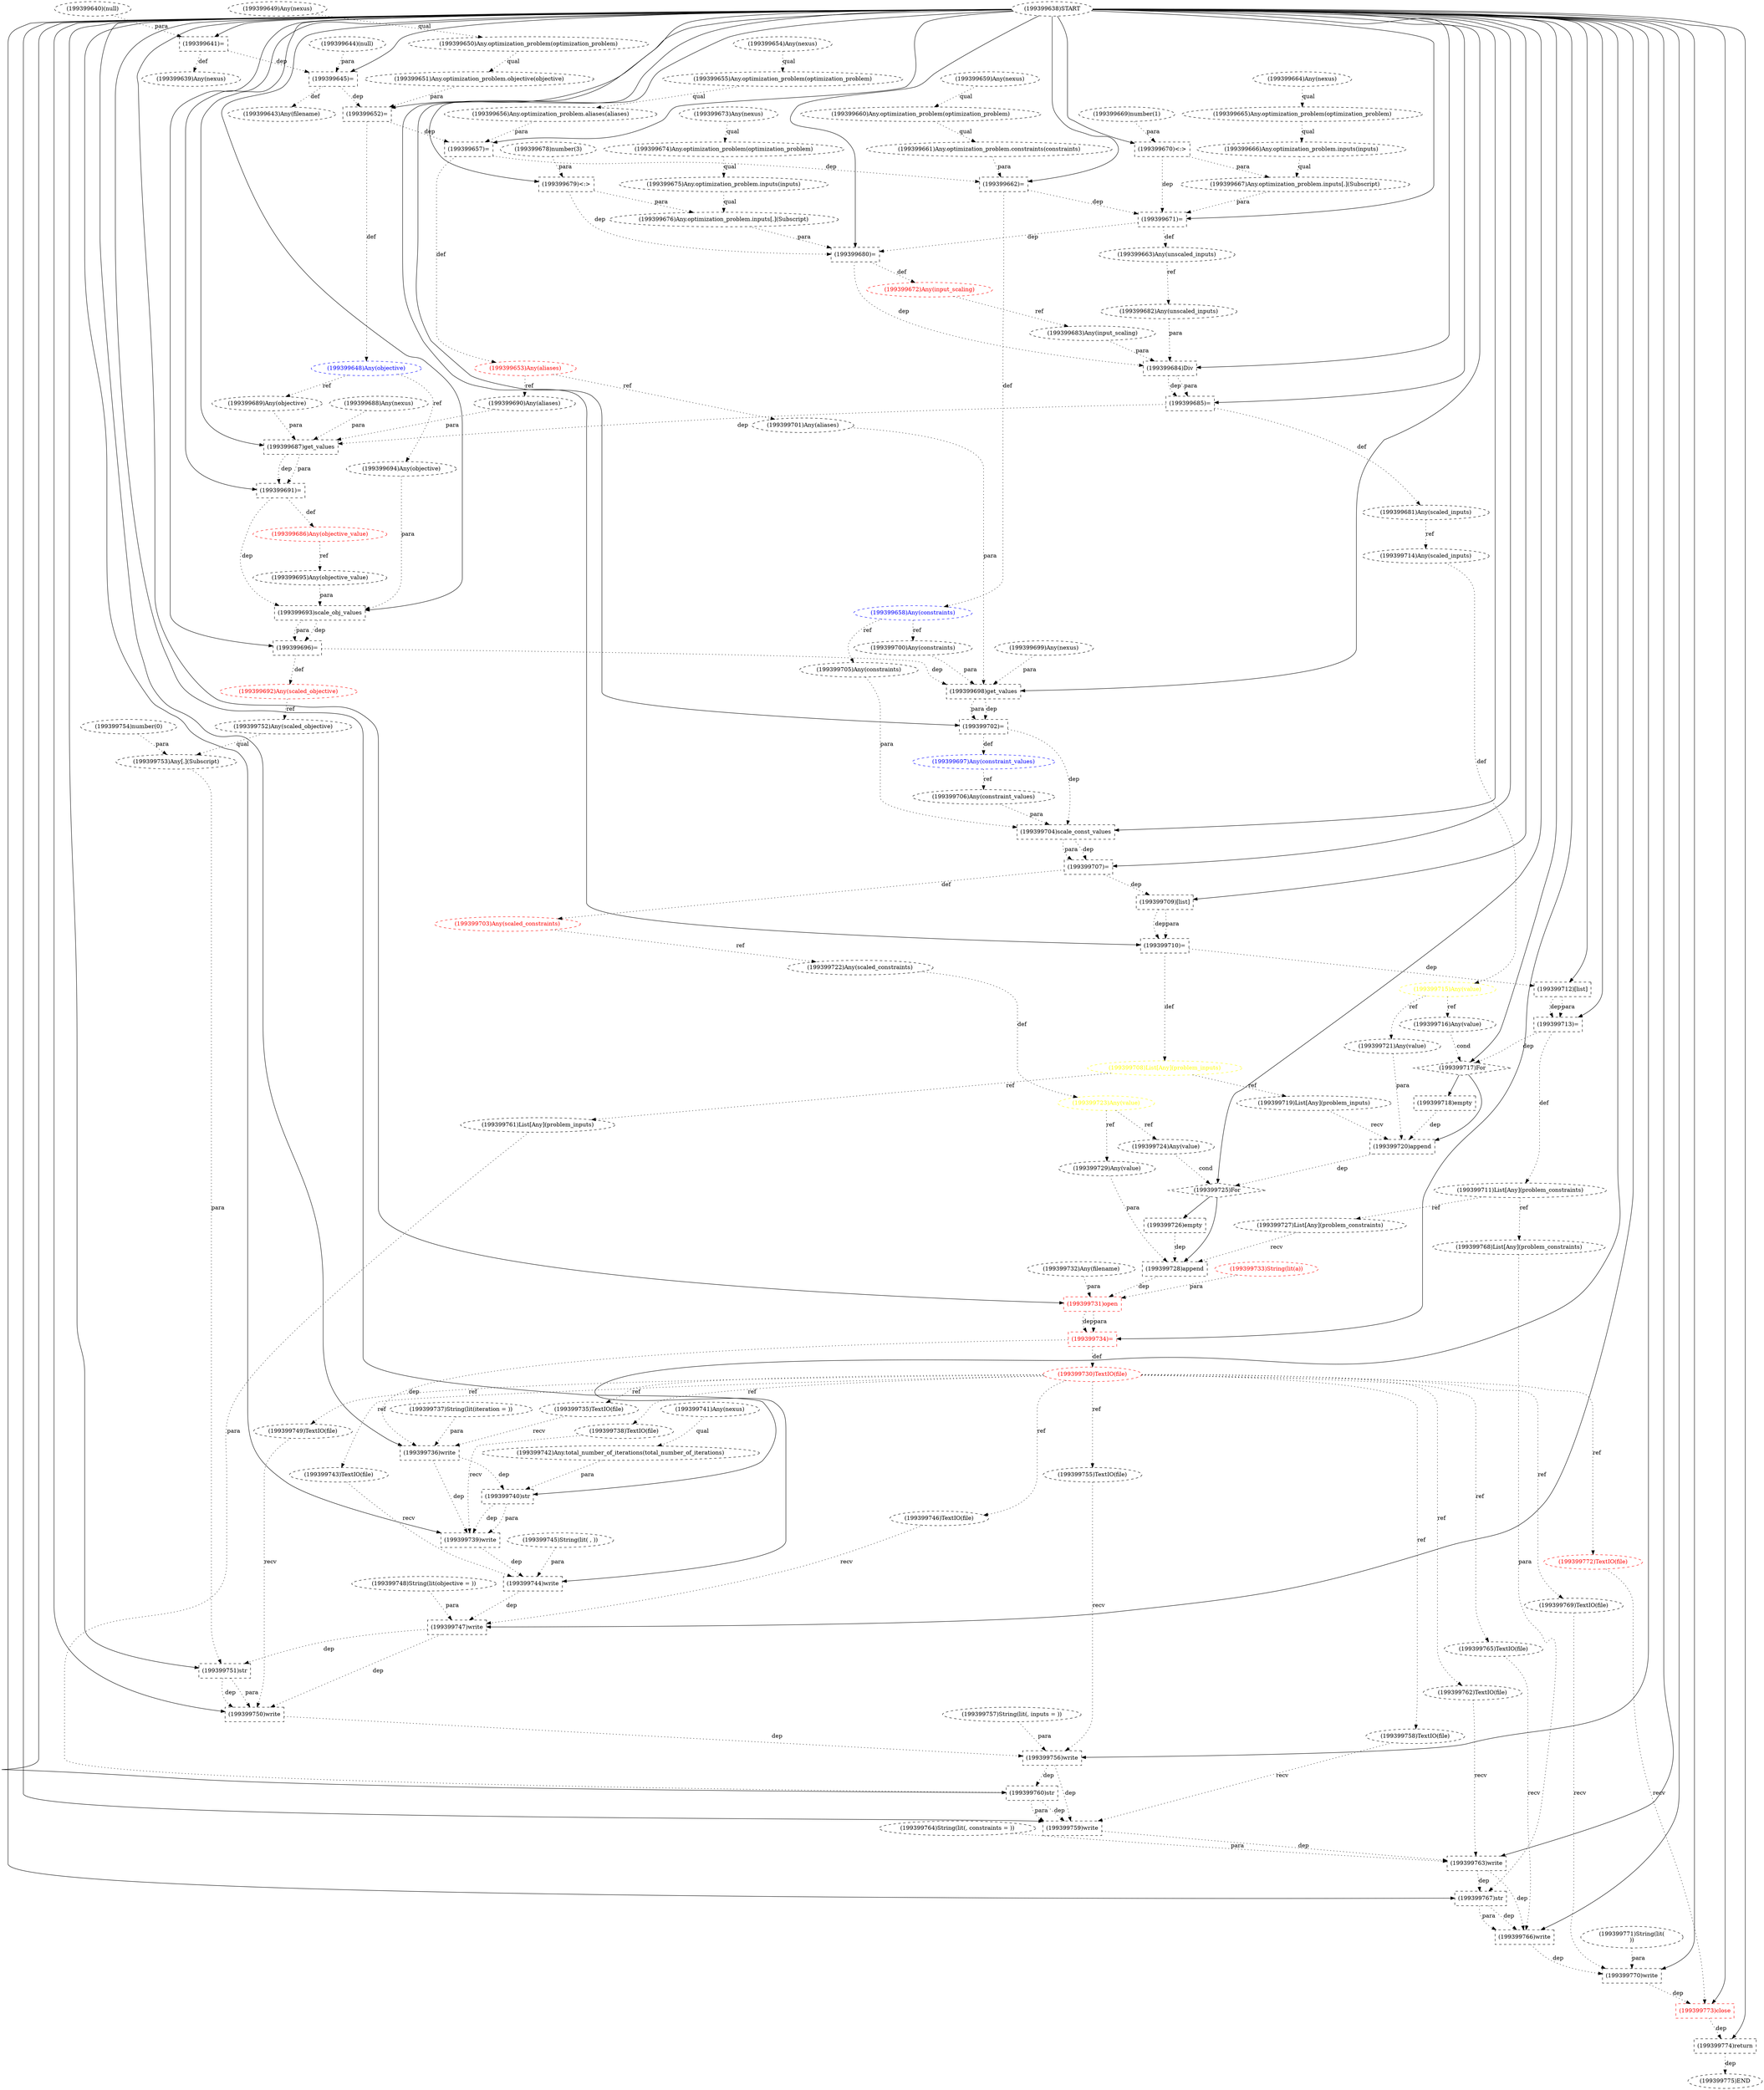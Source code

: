 digraph G {
1 [label="(199399701)Any(aliases)" shape=ellipse style=dashed]
2 [label="(199399661)Any.optimization_problem.constraints(constraints)" shape=ellipse style=dashed]
3 [label="(199399695)Any(objective_value)" shape=ellipse style=dashed]
4 [label="(199399675)Any.optimization_problem.inputs(inputs)" shape=ellipse style=dashed]
5 [label="(199399741)Any(nexus)" shape=ellipse style=dashed]
6 [label="(199399644)(null)" shape=ellipse style=dashed]
7 [label="(199399722)Any(scaled_constraints)" shape=ellipse style=dashed]
8 [label="(199399729)Any(value)" shape=ellipse style=dashed]
9 [label="(199399742)Any.total_number_of_iterations(total_number_of_iterations)" shape=ellipse style=dashed]
10 [label="(199399759)write" shape=box style=dashed]
11 [label="(199399726)empty" shape=box style=dashed]
12 [label="(199399664)Any(nexus)" shape=ellipse style=dashed]
13 [label="(199399737)String(lit(iteration = ))" shape=ellipse style=dashed]
14 [label="(199399697)Any(constraint_values)" shape=ellipse style=dashed color=blue fontcolor=blue]
15 [label="(199399703)Any(scaled_constraints)" shape=ellipse style=dashed color=red fontcolor=red]
16 [label="(199399638)START" style=dashed]
17 [label="(199399750)write" shape=box style=dashed]
18 [label="(199399641)=" shape=box style=dashed]
19 [label="(199399673)Any(nexus)" shape=ellipse style=dashed]
20 [label="(199399671)=" shape=box style=dashed]
21 [label="(199399727)List[Any](problem_constraints)" shape=ellipse style=dashed]
22 [label="(199399744)write" shape=box style=dashed]
23 [label="(199399649)Any(nexus)" shape=ellipse style=dashed]
24 [label="(199399709)[list]" shape=box style=dashed]
25 [label="(199399733)String(lit(a))" shape=ellipse style=dashed color=red fontcolor=red]
26 [label="(199399749)TextIO(file)" shape=ellipse style=dashed]
27 [label="(199399734)=" shape=box style=dashed color=red fontcolor=red]
28 [label="(199399761)List[Any](problem_inputs)" shape=ellipse style=dashed]
29 [label="(199399772)TextIO(file)" shape=ellipse style=dashed color=red fontcolor=red]
30 [label="(199399720)append" shape=box style=dashed]
31 [label="(199399716)Any(value)" shape=ellipse style=dashed]
32 [label="(199399682)Any(unscaled_inputs)" shape=ellipse style=dashed]
33 [label="(199399740)str" shape=box style=dashed]
34 [label="(199399651)Any.optimization_problem.objective(objective)" shape=ellipse style=dashed]
35 [label="(199399705)Any(constraints)" shape=ellipse style=dashed]
36 [label="(199399707)=" shape=box style=dashed]
37 [label="(199399743)TextIO(file)" shape=ellipse style=dashed]
38 [label="(199399643)Any(filename)" shape=ellipse style=dashed]
39 [label="(199399672)Any(input_scaling)" shape=ellipse style=dashed color=red fontcolor=red]
40 [label="(199399724)Any(value)" shape=ellipse style=dashed]
41 [label="(199399684)Div" shape=box style=dashed]
42 [label="(199399756)write" shape=box style=dashed]
43 [label="(199399747)write" shape=box style=dashed]
44 [label="(199399773)close" shape=box style=dashed color=red fontcolor=red]
45 [label="(199399698)get_values" shape=box style=dashed]
46 [label="(199399725)For" shape=diamond style=dashed]
47 [label="(199399674)Any.optimization_problem(optimization_problem)" shape=ellipse style=dashed]
48 [label="(199399711)List[Any](problem_constraints)" shape=ellipse style=dashed color=black fontcolor=black]
49 [label="(199399774)return" shape=box style=dashed]
50 [label="(199399710)=" shape=box style=dashed]
51 [label="(199399667)Any.optimization_problem.inputs[.](Subscript)" shape=ellipse style=dashed]
52 [label="(199399704)scale_const_values" shape=box style=dashed]
53 [label="(199399752)Any(scaled_objective)" shape=ellipse style=dashed]
54 [label="(199399708)List[Any](problem_inputs)" shape=ellipse style=dashed color=yellow fontcolor=yellow]
55 [label="(199399766)write" shape=box style=dashed]
56 [label="(199399648)Any(objective)" shape=ellipse style=dashed color=blue fontcolor=blue]
57 [label="(199399657)=" shape=box style=dashed]
58 [label="(199399680)=" shape=box style=dashed]
59 [label="(199399755)TextIO(file)" shape=ellipse style=dashed]
60 [label="(199399652)=" shape=box style=dashed]
61 [label="(199399692)Any(scaled_objective)" shape=ellipse style=dashed color=red fontcolor=red]
62 [label="(199399645)=" shape=box style=dashed]
63 [label="(199399706)Any(constraint_values)" shape=ellipse style=dashed]
64 [label="(199399686)Any(objective_value)" shape=ellipse style=dashed color=red fontcolor=red]
65 [label="(199399702)=" shape=box style=dashed]
66 [label="(199399735)TextIO(file)" shape=ellipse style=dashed]
67 [label="(199399681)Any(scaled_inputs)" shape=ellipse style=dashed color=black fontcolor=black]
68 [label="(199399739)write" shape=box style=dashed]
69 [label="(199399753)Any[.](Subscript)" shape=ellipse style=dashed]
70 [label="(199399700)Any(constraints)" shape=ellipse style=dashed]
71 [label="(199399685)=" shape=box style=dashed]
72 [label="(199399723)Any(value)" shape=ellipse style=dashed color=yellow fontcolor=yellow]
73 [label="(199399751)str" shape=box style=dashed]
74 [label="(199399721)Any(value)" shape=ellipse style=dashed]
75 [label="(199399765)TextIO(file)" shape=ellipse style=dashed]
76 [label="(199399665)Any.optimization_problem(optimization_problem)" shape=ellipse style=dashed]
77 [label="(199399658)Any(constraints)" shape=ellipse style=dashed color=blue fontcolor=blue]
78 [label="(199399760)str" shape=box style=dashed]
79 [label="(199399738)TextIO(file)" shape=ellipse style=dashed]
80 [label="(199399696)=" shape=box style=dashed]
81 [label="(199399758)TextIO(file)" shape=ellipse style=dashed]
82 [label="(199399763)write" shape=box style=dashed]
83 [label="(199399650)Any.optimization_problem(optimization_problem)" shape=ellipse style=dashed]
84 [label="(199399653)Any(aliases)" shape=ellipse style=dashed color=red fontcolor=red]
85 [label="(199399731)open" shape=box style=dashed color=red fontcolor=red]
86 [label="(199399730)TextIO(file)" shape=ellipse style=dashed color=red fontcolor=red]
87 [label="(199399754)number(0)" shape=ellipse style=dashed]
88 [label="(199399745)String(lit( , ))" shape=ellipse style=dashed]
89 [label="(199399663)Any(unscaled_inputs)" shape=ellipse style=dashed color=black fontcolor=black]
90 [label="(199399713)=" shape=box style=dashed]
91 [label="(199399767)str" shape=box style=dashed]
92 [label="(199399770)write" shape=box style=dashed]
93 [label="(199399771)String(lit(
))" shape=ellipse style=dashed]
94 [label="(199399736)write" shape=box style=dashed]
95 [label="(199399654)Any(nexus)" shape=ellipse style=dashed]
96 [label="(199399699)Any(nexus)" shape=ellipse style=dashed]
97 [label="(199399717)For" shape=diamond style=dashed]
98 [label="(199399728)append" shape=box style=dashed]
99 [label="(199399660)Any.optimization_problem(optimization_problem)" shape=ellipse style=dashed]
100 [label="(199399714)Any(scaled_inputs)" shape=ellipse style=dashed]
101 [label="(199399656)Any.optimization_problem.aliases(aliases)" shape=ellipse style=dashed]
102 [label="(199399693)scale_obj_values" shape=box style=dashed]
103 [label="(199399746)TextIO(file)" shape=ellipse style=dashed]
104 [label="(199399640)(null)" shape=ellipse style=dashed]
105 [label="(199399732)Any(filename)" shape=ellipse style=dashed]
106 [label="(199399691)=" shape=box style=dashed]
107 [label="(199399690)Any(aliases)" shape=ellipse style=dashed]
108 [label="(199399662)=" shape=box style=dashed]
109 [label="(199399775)END" style=dashed]
110 [label="(199399678)number(3)" shape=ellipse style=dashed]
111 [label="(199399683)Any(input_scaling)" shape=ellipse style=dashed]
112 [label="(199399715)Any(value)" shape=ellipse style=dashed color=yellow fontcolor=yellow]
113 [label="(199399669)number(1)" shape=ellipse style=dashed]
114 [label="(199399639)Any(nexus)" shape=ellipse style=dashed]
115 [label="(199399688)Any(nexus)" shape=ellipse style=dashed]
116 [label="(199399655)Any.optimization_problem(optimization_problem)" shape=ellipse style=dashed]
117 [label="(199399670)<:>" shape=box style=dashed]
118 [label="(199399769)TextIO(file)" shape=ellipse style=dashed]
119 [label="(199399666)Any.optimization_problem.inputs(inputs)" shape=ellipse style=dashed]
120 [label="(199399718)empty" shape=box style=dashed]
121 [label="(199399712)[list]" shape=box style=dashed]
122 [label="(199399676)Any.optimization_problem.inputs[.](Subscript)" shape=ellipse style=dashed]
123 [label="(199399762)TextIO(file)" shape=ellipse style=dashed]
124 [label="(199399768)List[Any](problem_constraints)" shape=ellipse style=dashed]
125 [label="(199399659)Any(nexus)" shape=ellipse style=dashed]
126 [label="(199399687)get_values" shape=box style=dashed]
127 [label="(199399719)List[Any](problem_inputs)" shape=ellipse style=dashed]
128 [label="(199399764)String(lit(, constraints = ))" shape=ellipse style=dashed]
129 [label="(199399694)Any(objective)" shape=ellipse style=dashed]
130 [label="(199399757)String(lit(, inputs = ))" shape=ellipse style=dashed]
131 [label="(199399679)<:>" shape=box style=dashed]
132 [label="(199399689)Any(objective)" shape=ellipse style=dashed]
133 [label="(199399748)String(lit(objective = ))" shape=ellipse style=dashed]
84 -> 1 [label="ref" style=dotted];
99 -> 2 [label="qual" style=dotted];
64 -> 3 [label="ref" style=dotted];
47 -> 4 [label="qual" style=dotted];
15 -> 7 [label="ref" style=dotted];
72 -> 8 [label="ref" style=dotted];
5 -> 9 [label="qual" style=dotted];
16 -> 10 [label="" style=solid];
81 -> 10 [label="recv" style=dotted];
78 -> 10 [label="dep" style=dotted];
78 -> 10 [label="para" style=dotted];
42 -> 10 [label="dep" style=dotted];
46 -> 11 [label="" style=solid];
65 -> 14 [label="def" style=dotted];
36 -> 15 [label="def" style=dotted];
16 -> 17 [label="" style=solid];
26 -> 17 [label="recv" style=dotted];
73 -> 17 [label="dep" style=dotted];
73 -> 17 [label="para" style=dotted];
43 -> 17 [label="dep" style=dotted];
16 -> 18 [label="" style=solid];
104 -> 18 [label="para" style=dotted];
16 -> 20 [label="" style=solid];
117 -> 20 [label="dep" style=dotted];
51 -> 20 [label="para" style=dotted];
108 -> 20 [label="dep" style=dotted];
48 -> 21 [label="ref" style=dotted];
16 -> 22 [label="" style=solid];
37 -> 22 [label="recv" style=dotted];
88 -> 22 [label="para" style=dotted];
68 -> 22 [label="dep" style=dotted];
16 -> 24 [label="" style=solid];
36 -> 24 [label="dep" style=dotted];
86 -> 26 [label="ref" style=dotted];
16 -> 27 [label="" style=solid];
85 -> 27 [label="dep" style=dotted];
85 -> 27 [label="para" style=dotted];
54 -> 28 [label="ref" style=dotted];
86 -> 29 [label="ref" style=dotted];
97 -> 30 [label="" style=solid];
127 -> 30 [label="recv" style=dotted];
74 -> 30 [label="para" style=dotted];
120 -> 30 [label="dep" style=dotted];
112 -> 31 [label="ref" style=dotted];
89 -> 32 [label="ref" style=dotted];
16 -> 33 [label="" style=solid];
9 -> 33 [label="para" style=dotted];
94 -> 33 [label="dep" style=dotted];
83 -> 34 [label="qual" style=dotted];
77 -> 35 [label="ref" style=dotted];
16 -> 36 [label="" style=solid];
52 -> 36 [label="dep" style=dotted];
52 -> 36 [label="para" style=dotted];
86 -> 37 [label="ref" style=dotted];
62 -> 38 [label="def" style=dotted];
58 -> 39 [label="def" style=dotted];
72 -> 40 [label="ref" style=dotted];
16 -> 41 [label="" style=solid];
32 -> 41 [label="para" style=dotted];
111 -> 41 [label="para" style=dotted];
58 -> 41 [label="dep" style=dotted];
16 -> 42 [label="" style=solid];
59 -> 42 [label="recv" style=dotted];
130 -> 42 [label="para" style=dotted];
17 -> 42 [label="dep" style=dotted];
16 -> 43 [label="" style=solid];
103 -> 43 [label="recv" style=dotted];
133 -> 43 [label="para" style=dotted];
22 -> 43 [label="dep" style=dotted];
16 -> 44 [label="" style=solid];
29 -> 44 [label="recv" style=dotted];
92 -> 44 [label="dep" style=dotted];
16 -> 45 [label="" style=solid];
96 -> 45 [label="para" style=dotted];
70 -> 45 [label="para" style=dotted];
1 -> 45 [label="para" style=dotted];
80 -> 45 [label="dep" style=dotted];
16 -> 46 [label="" style=solid];
40 -> 46 [label="cond" style=dotted];
30 -> 46 [label="dep" style=dotted];
19 -> 47 [label="qual" style=dotted];
90 -> 48 [label="def" style=dotted];
16 -> 49 [label="" style=solid];
44 -> 49 [label="dep" style=dotted];
16 -> 50 [label="" style=solid];
24 -> 50 [label="dep" style=dotted];
24 -> 50 [label="para" style=dotted];
119 -> 51 [label="qual" style=dotted];
117 -> 51 [label="para" style=dotted];
16 -> 52 [label="" style=solid];
35 -> 52 [label="para" style=dotted];
63 -> 52 [label="para" style=dotted];
65 -> 52 [label="dep" style=dotted];
61 -> 53 [label="ref" style=dotted];
50 -> 54 [label="def" style=dotted];
16 -> 55 [label="" style=solid];
75 -> 55 [label="recv" style=dotted];
91 -> 55 [label="dep" style=dotted];
91 -> 55 [label="para" style=dotted];
82 -> 55 [label="dep" style=dotted];
60 -> 56 [label="def" style=dotted];
16 -> 57 [label="" style=solid];
101 -> 57 [label="para" style=dotted];
60 -> 57 [label="dep" style=dotted];
16 -> 58 [label="" style=solid];
131 -> 58 [label="dep" style=dotted];
122 -> 58 [label="para" style=dotted];
20 -> 58 [label="dep" style=dotted];
86 -> 59 [label="ref" style=dotted];
16 -> 60 [label="" style=solid];
34 -> 60 [label="para" style=dotted];
62 -> 60 [label="dep" style=dotted];
80 -> 61 [label="def" style=dotted];
16 -> 62 [label="" style=solid];
6 -> 62 [label="para" style=dotted];
18 -> 62 [label="dep" style=dotted];
14 -> 63 [label="ref" style=dotted];
106 -> 64 [label="def" style=dotted];
16 -> 65 [label="" style=solid];
45 -> 65 [label="dep" style=dotted];
45 -> 65 [label="para" style=dotted];
86 -> 66 [label="ref" style=dotted];
71 -> 67 [label="def" style=dotted];
16 -> 68 [label="" style=solid];
79 -> 68 [label="recv" style=dotted];
33 -> 68 [label="dep" style=dotted];
33 -> 68 [label="para" style=dotted];
94 -> 68 [label="dep" style=dotted];
53 -> 69 [label="qual" style=dotted];
87 -> 69 [label="para" style=dotted];
77 -> 70 [label="ref" style=dotted];
16 -> 71 [label="" style=solid];
41 -> 71 [label="dep" style=dotted];
41 -> 71 [label="para" style=dotted];
7 -> 72 [label="def" style=dotted];
16 -> 73 [label="" style=solid];
69 -> 73 [label="para" style=dotted];
43 -> 73 [label="dep" style=dotted];
112 -> 74 [label="ref" style=dotted];
86 -> 75 [label="ref" style=dotted];
12 -> 76 [label="qual" style=dotted];
108 -> 77 [label="def" style=dotted];
16 -> 78 [label="" style=solid];
28 -> 78 [label="para" style=dotted];
42 -> 78 [label="dep" style=dotted];
86 -> 79 [label="ref" style=dotted];
16 -> 80 [label="" style=solid];
102 -> 80 [label="dep" style=dotted];
102 -> 80 [label="para" style=dotted];
86 -> 81 [label="ref" style=dotted];
16 -> 82 [label="" style=solid];
123 -> 82 [label="recv" style=dotted];
128 -> 82 [label="para" style=dotted];
10 -> 82 [label="dep" style=dotted];
23 -> 83 [label="qual" style=dotted];
57 -> 84 [label="def" style=dotted];
16 -> 85 [label="" style=solid];
105 -> 85 [label="para" style=dotted];
25 -> 85 [label="para" style=dotted];
98 -> 85 [label="dep" style=dotted];
27 -> 86 [label="def" style=dotted];
20 -> 89 [label="def" style=dotted];
16 -> 90 [label="" style=solid];
121 -> 90 [label="dep" style=dotted];
121 -> 90 [label="para" style=dotted];
16 -> 91 [label="" style=solid];
124 -> 91 [label="para" style=dotted];
82 -> 91 [label="dep" style=dotted];
16 -> 92 [label="" style=solid];
118 -> 92 [label="recv" style=dotted];
93 -> 92 [label="para" style=dotted];
55 -> 92 [label="dep" style=dotted];
16 -> 94 [label="" style=solid];
66 -> 94 [label="recv" style=dotted];
13 -> 94 [label="para" style=dotted];
27 -> 94 [label="dep" style=dotted];
16 -> 97 [label="" style=solid];
31 -> 97 [label="cond" style=dotted];
90 -> 97 [label="dep" style=dotted];
46 -> 98 [label="" style=solid];
21 -> 98 [label="recv" style=dotted];
8 -> 98 [label="para" style=dotted];
11 -> 98 [label="dep" style=dotted];
125 -> 99 [label="qual" style=dotted];
67 -> 100 [label="ref" style=dotted];
116 -> 101 [label="qual" style=dotted];
16 -> 102 [label="" style=solid];
129 -> 102 [label="para" style=dotted];
3 -> 102 [label="para" style=dotted];
106 -> 102 [label="dep" style=dotted];
86 -> 103 [label="ref" style=dotted];
16 -> 106 [label="" style=solid];
126 -> 106 [label="dep" style=dotted];
126 -> 106 [label="para" style=dotted];
84 -> 107 [label="ref" style=dotted];
16 -> 108 [label="" style=solid];
2 -> 108 [label="para" style=dotted];
57 -> 108 [label="dep" style=dotted];
49 -> 109 [label="dep" style=dotted];
39 -> 111 [label="ref" style=dotted];
100 -> 112 [label="def" style=dotted];
18 -> 114 [label="def" style=dotted];
95 -> 116 [label="qual" style=dotted];
16 -> 117 [label="" style=solid];
113 -> 117 [label="para" style=dotted];
86 -> 118 [label="ref" style=dotted];
76 -> 119 [label="qual" style=dotted];
97 -> 120 [label="" style=solid];
16 -> 121 [label="" style=solid];
50 -> 121 [label="dep" style=dotted];
4 -> 122 [label="qual" style=dotted];
131 -> 122 [label="para" style=dotted];
86 -> 123 [label="ref" style=dotted];
48 -> 124 [label="ref" style=dotted];
16 -> 126 [label="" style=solid];
115 -> 126 [label="para" style=dotted];
132 -> 126 [label="para" style=dotted];
107 -> 126 [label="para" style=dotted];
71 -> 126 [label="dep" style=dotted];
54 -> 127 [label="ref" style=dotted];
56 -> 129 [label="ref" style=dotted];
16 -> 131 [label="" style=solid];
110 -> 131 [label="para" style=dotted];
56 -> 132 [label="ref" style=dotted];
}